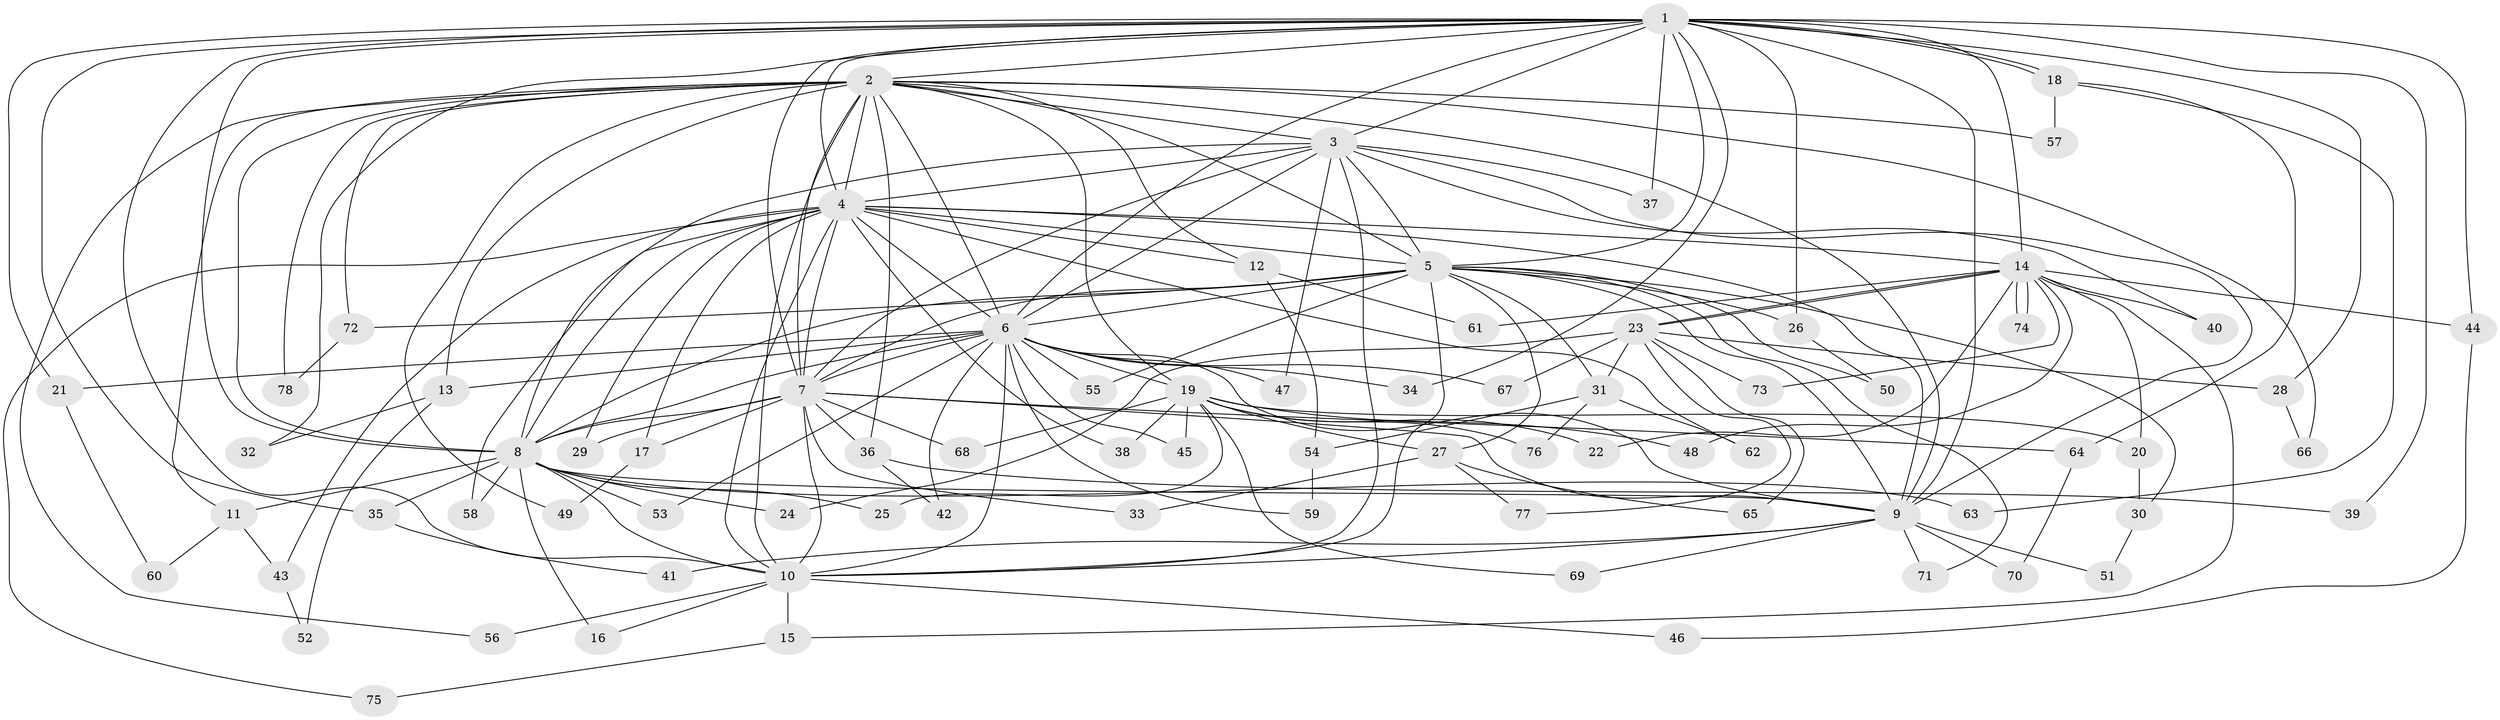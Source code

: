 // Generated by graph-tools (version 1.1) at 2025/01/03/09/25 03:01:34]
// undirected, 78 vertices, 181 edges
graph export_dot {
graph [start="1"]
  node [color=gray90,style=filled];
  1;
  2;
  3;
  4;
  5;
  6;
  7;
  8;
  9;
  10;
  11;
  12;
  13;
  14;
  15;
  16;
  17;
  18;
  19;
  20;
  21;
  22;
  23;
  24;
  25;
  26;
  27;
  28;
  29;
  30;
  31;
  32;
  33;
  34;
  35;
  36;
  37;
  38;
  39;
  40;
  41;
  42;
  43;
  44;
  45;
  46;
  47;
  48;
  49;
  50;
  51;
  52;
  53;
  54;
  55;
  56;
  57;
  58;
  59;
  60;
  61;
  62;
  63;
  64;
  65;
  66;
  67;
  68;
  69;
  70;
  71;
  72;
  73;
  74;
  75;
  76;
  77;
  78;
  1 -- 2;
  1 -- 3;
  1 -- 4;
  1 -- 5;
  1 -- 6;
  1 -- 7;
  1 -- 8;
  1 -- 9;
  1 -- 10;
  1 -- 14;
  1 -- 18;
  1 -- 18;
  1 -- 21;
  1 -- 26;
  1 -- 28;
  1 -- 32;
  1 -- 34;
  1 -- 35;
  1 -- 37;
  1 -- 39;
  1 -- 44;
  2 -- 3;
  2 -- 4;
  2 -- 5;
  2 -- 6;
  2 -- 7;
  2 -- 8;
  2 -- 9;
  2 -- 10;
  2 -- 11;
  2 -- 12;
  2 -- 13;
  2 -- 19;
  2 -- 36;
  2 -- 49;
  2 -- 56;
  2 -- 57;
  2 -- 66;
  2 -- 72;
  2 -- 78;
  3 -- 4;
  3 -- 5;
  3 -- 6;
  3 -- 7;
  3 -- 8;
  3 -- 9;
  3 -- 10;
  3 -- 37;
  3 -- 40;
  3 -- 47;
  4 -- 5;
  4 -- 6;
  4 -- 7;
  4 -- 8;
  4 -- 9;
  4 -- 10;
  4 -- 12;
  4 -- 14;
  4 -- 17;
  4 -- 29;
  4 -- 38;
  4 -- 43;
  4 -- 58;
  4 -- 62;
  4 -- 75;
  5 -- 6;
  5 -- 7;
  5 -- 8;
  5 -- 9;
  5 -- 10;
  5 -- 26;
  5 -- 27;
  5 -- 30;
  5 -- 31;
  5 -- 50;
  5 -- 55;
  5 -- 71;
  5 -- 72;
  6 -- 7;
  6 -- 8;
  6 -- 9;
  6 -- 10;
  6 -- 13;
  6 -- 19;
  6 -- 21;
  6 -- 34;
  6 -- 42;
  6 -- 45;
  6 -- 47;
  6 -- 53;
  6 -- 55;
  6 -- 59;
  6 -- 67;
  7 -- 8;
  7 -- 9;
  7 -- 10;
  7 -- 17;
  7 -- 29;
  7 -- 33;
  7 -- 36;
  7 -- 64;
  7 -- 68;
  8 -- 9;
  8 -- 10;
  8 -- 11;
  8 -- 16;
  8 -- 24;
  8 -- 25;
  8 -- 35;
  8 -- 53;
  8 -- 58;
  8 -- 63;
  9 -- 10;
  9 -- 41;
  9 -- 51;
  9 -- 69;
  9 -- 70;
  9 -- 71;
  10 -- 15;
  10 -- 16;
  10 -- 46;
  10 -- 56;
  11 -- 43;
  11 -- 60;
  12 -- 54;
  12 -- 61;
  13 -- 32;
  13 -- 52;
  14 -- 15;
  14 -- 20;
  14 -- 22;
  14 -- 23;
  14 -- 23;
  14 -- 40;
  14 -- 44;
  14 -- 48;
  14 -- 61;
  14 -- 73;
  14 -- 74;
  14 -- 74;
  15 -- 75;
  17 -- 49;
  18 -- 57;
  18 -- 63;
  18 -- 64;
  19 -- 20;
  19 -- 22;
  19 -- 25;
  19 -- 27;
  19 -- 38;
  19 -- 45;
  19 -- 48;
  19 -- 68;
  19 -- 69;
  19 -- 76;
  20 -- 30;
  21 -- 60;
  23 -- 24;
  23 -- 28;
  23 -- 31;
  23 -- 65;
  23 -- 67;
  23 -- 73;
  23 -- 77;
  26 -- 50;
  27 -- 33;
  27 -- 65;
  27 -- 77;
  28 -- 66;
  30 -- 51;
  31 -- 54;
  31 -- 62;
  31 -- 76;
  35 -- 41;
  36 -- 39;
  36 -- 42;
  43 -- 52;
  44 -- 46;
  54 -- 59;
  64 -- 70;
  72 -- 78;
}
